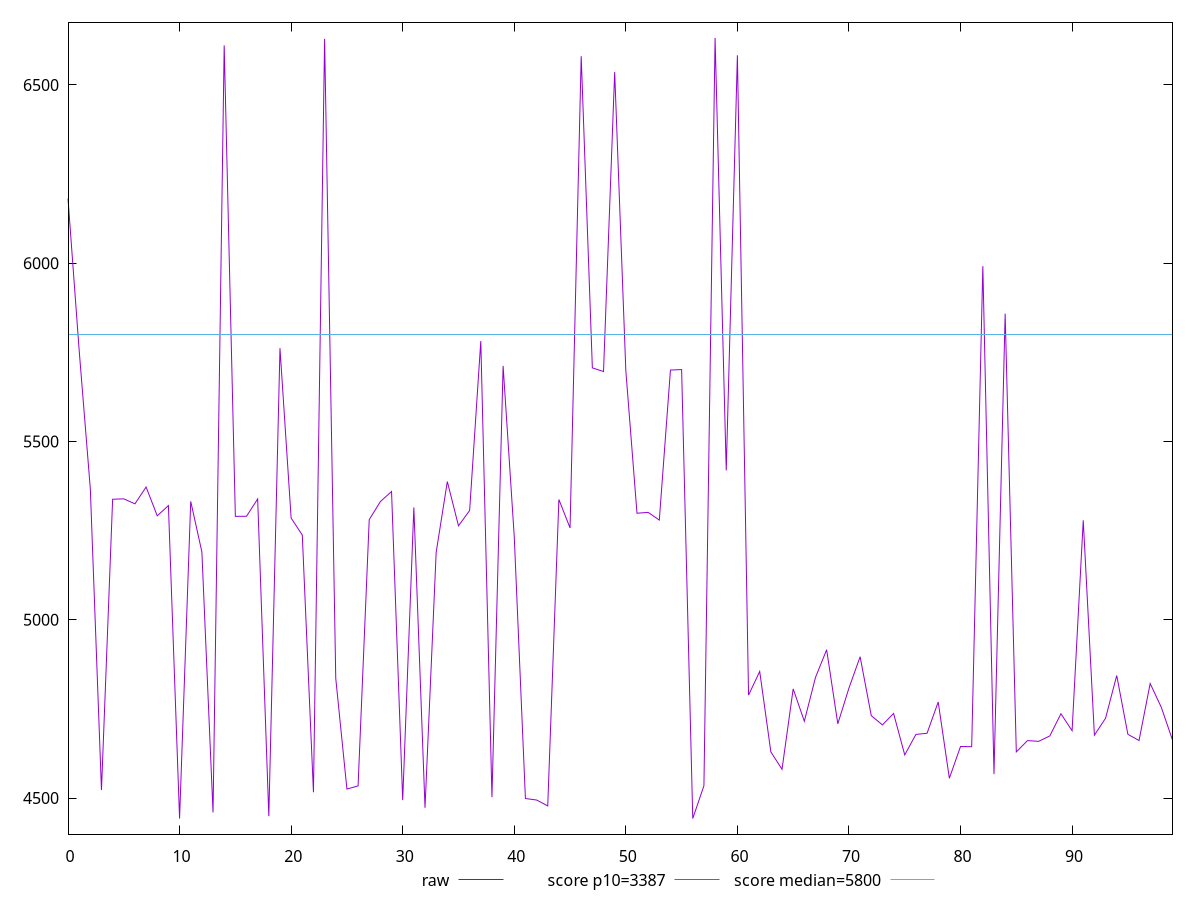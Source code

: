reset

$raw <<EOF
0 6181.2932483513305
1 5755.844976980119
2 5367.391092205304
3 4522.224983653991
4 5338.012846992306
5 5339.039224829833
6 5325.088967668691
7 5372.210546047637
8 5291.444639914828
9 5320.162699835645
10 4442.461816408235
11 5331.9686401011495
12 5190.053819452312
13 4459.527399099248
14 6610.947177822711
15 5289.94770170779
16 5290.231896754751
17 5338.710858038102
18 4449.08582219083
19 5761.585143748845
20 5285.239106372554
21 5237.45993659039
22 4516.058293249249
23 6629.103666475055
24 4835.532484829413
25 4525.106904790466
26 4533.911073198893
27 5280.75340363408
28 5331.396366791269
29 5359.713418703301
30 4494.153605432428
31 5314.852205919842
32 4472.544169731607
33 5188.855356074829
34 5387.550060628465
35 5263.4366804286265
36 5306.427482335537
37 5781.496508814585
38 4502.561309641266
39 5711.98269106333
40 5232.726907667732
41 4498.617261436668
42 4494.354719777132
43 4477.803579521467
44 5337.166199225201
45 5257.5022959501
46 6580.584873091937
47 5706.412684385912
48 5696.18814371096
49 6536.023688551724
50 5698.722379206764
51 5298.702330597593
52 5301.146250375548
53 5279.52228414481
54 5700.2446721102315
55 5701.70162559714
56 4442.485393899242
57 4534.461172671797
58 6631.904217945412
59 5418.854276710737
60 6583.112403052612
61 4788.576204788424
62 4854.8959795776755
63 4629.290360061877
64 4580.523376911593
65 4806.098502509428
66 4715.26021070366
67 4838.155454328988
68 4915.845434566567
69 4708.116739910175
70 4808.400351235174
71 4896.219995926701
72 4730.959013734477
73 4705.076094813552
74 4737.070869030682
75 4620.943654669155
76 4678.30069486076
77 4681.625324800586
78 4769.262133419844
79 4555.316317411179
80 4644.497813334044
81 4643.874931705498
82 5991.824778174776
83 4567.245555541506
84 5858.4026197153335
85 4629.316810972918
86 4660.953221365609
87 4658.917968048054
88 4674.062782314847
89 4736.311436024333
90 4688.794098188538
91 5278.931257029824
92 4676.260371492175
93 4723.737181307698
94 4843.622992298204
95 4678.643807461544
96 4661.203246436126
97 4821.1354187067
98 4754.174343897321
99 4662.598134280888
EOF

set key outside below
set xrange [0:99]
set yrange [4398.672968377491:6675.693065976156]
set trange [4398.672968377491:6675.693065976156]
set terminal svg size 640, 500 enhanced background rgb 'white'
set output "report_00018_2021-02-10T15-25-16.877Z/speed-index/samples/pages+cached/raw/values.svg"

plot $raw title "raw" with line, \
     3387 title "score p10=3387", \
     5800 title "score median=5800"

reset
